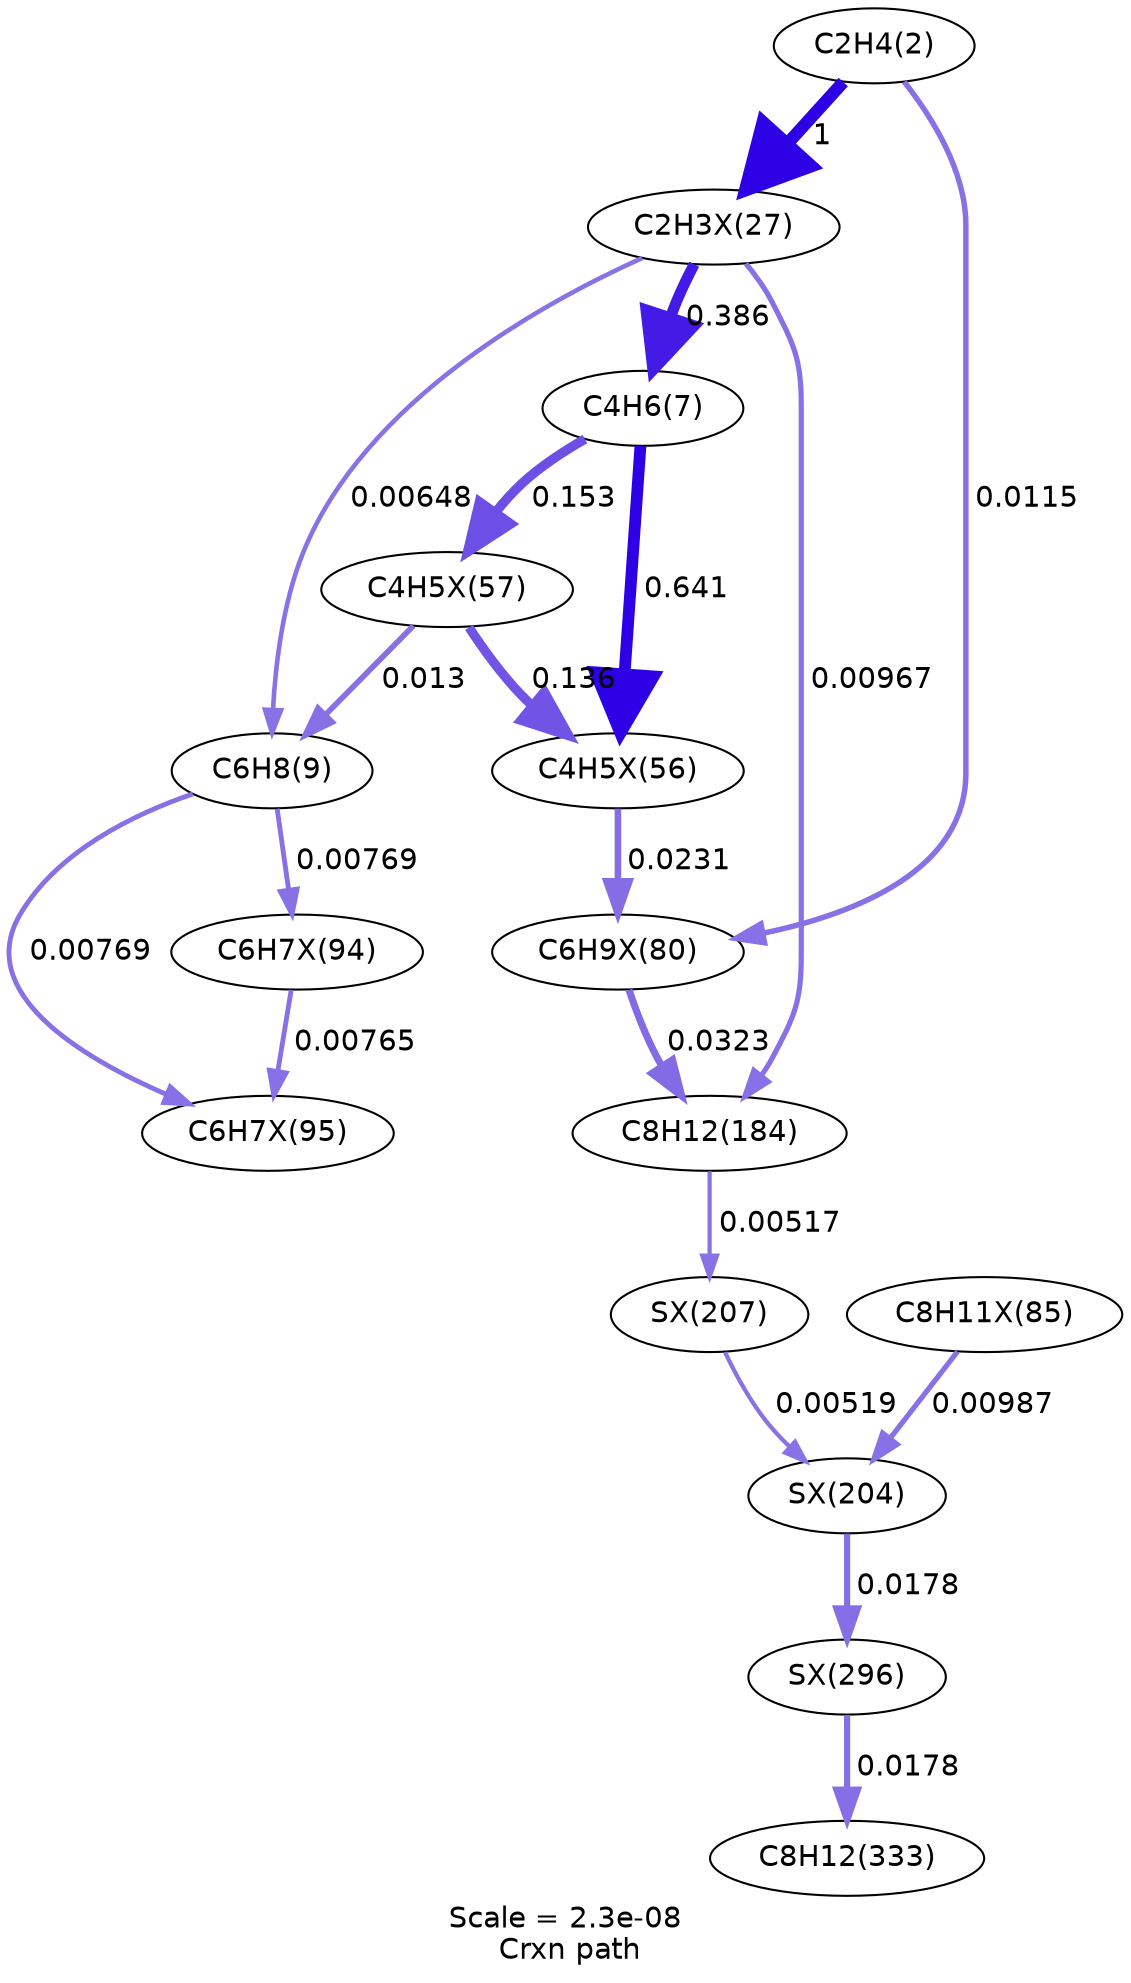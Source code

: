 digraph reaction_paths {
center=1;
s5 -> s48[fontname="Helvetica", style="setlinewidth(6)", arrowsize=3, color="0.7, 1.5, 0.9"
, label=" 1"];
s5 -> s65[fontname="Helvetica", style="setlinewidth(2.63)", arrowsize=1.32, color="0.7, 0.512, 0.9"
, label=" 0.0115"];
s48 -> s8[fontname="Helvetica", style="setlinewidth(5.28)", arrowsize=2.64, color="0.7, 0.886, 0.9"
, label=" 0.386"];
s48 -> s9[fontname="Helvetica", style="setlinewidth(2.2)", arrowsize=1.1, color="0.7, 0.506, 0.9"
, label=" 0.00648"];
s48 -> s13[fontname="Helvetica", style="setlinewidth(2.5)", arrowsize=1.25, color="0.7, 0.51, 0.9"
, label=" 0.00967"];
s8 -> s60[fontname="Helvetica", style="setlinewidth(4.58)", arrowsize=2.29, color="0.7, 0.653, 0.9"
, label=" 0.153"];
s8 -> s59[fontname="Helvetica", style="setlinewidth(5.66)", arrowsize=2.83, color="0.7, 1.14, 0.9"
, label=" 0.641"];
s60 -> s59[fontname="Helvetica", style="setlinewidth(4.49)", arrowsize=2.25, color="0.7, 0.636, 0.9"
, label=" 0.136"];
s60 -> s9[fontname="Helvetica", style="setlinewidth(2.72)", arrowsize=1.36, color="0.7, 0.513, 0.9"
, label=" 0.013"];
s59 -> s65[fontname="Helvetica", style="setlinewidth(3.15)", arrowsize=1.58, color="0.7, 0.523, 0.9"
, label=" 0.0231"];
s9 -> s69[fontname="Helvetica", style="setlinewidth(2.33)", arrowsize=1.16, color="0.7, 0.508, 0.9"
, label=" 0.00769"];
s9 -> s68[fontname="Helvetica", style="setlinewidth(2.33)", arrowsize=1.16, color="0.7, 0.508, 0.9"
, label=" 0.00769"];
s68 -> s69[fontname="Helvetica", style="setlinewidth(2.32)", arrowsize=1.16, color="0.7, 0.508, 0.9"
, label=" 0.00765"];
s65 -> s13[fontname="Helvetica", style="setlinewidth(3.41)", arrowsize=1.7, color="0.7, 0.532, 0.9"
, label=" 0.0323"];
s13 -> s81[fontname="Helvetica", style="setlinewidth(2.03)", arrowsize=1.01, color="0.7, 0.505, 0.9"
, label=" 0.00517"];
s66 -> s78[fontname="Helvetica", style="setlinewidth(2.51)", arrowsize=1.26, color="0.7, 0.51, 0.9"
, label=" 0.00987"];
s81 -> s78[fontname="Helvetica", style="setlinewidth(2.03)", arrowsize=1.01, color="0.7, 0.505, 0.9"
, label=" 0.00519"];
s78 -> s88[fontname="Helvetica", style="setlinewidth(2.96)", arrowsize=1.48, color="0.7, 0.518, 0.9"
, label=" 0.0178"];
s88 -> s14[fontname="Helvetica", style="setlinewidth(2.96)", arrowsize=1.48, color="0.7, 0.518, 0.9"
, label=" 0.0178"];
s5 [ fontname="Helvetica", label="C2H4(2)"];
s8 [ fontname="Helvetica", label="C4H6(7)"];
s9 [ fontname="Helvetica", label="C6H8(9)"];
s13 [ fontname="Helvetica", label="C8H12(184)"];
s14 [ fontname="Helvetica", label="C8H12(333)"];
s48 [ fontname="Helvetica", label="C2H3X(27)"];
s59 [ fontname="Helvetica", label="C4H5X(56)"];
s60 [ fontname="Helvetica", label="C4H5X(57)"];
s65 [ fontname="Helvetica", label="C6H9X(80)"];
s66 [ fontname="Helvetica", label="C8H11X(85)"];
s68 [ fontname="Helvetica", label="C6H7X(94)"];
s69 [ fontname="Helvetica", label="C6H7X(95)"];
s78 [ fontname="Helvetica", label="SX(204)"];
s81 [ fontname="Helvetica", label="SX(207)"];
s88 [ fontname="Helvetica", label="SX(296)"];
 label = "Scale = 2.3e-08\l Crxn path";
 fontname = "Helvetica";
}
